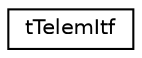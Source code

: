 digraph "Graphical Class Hierarchy"
{
  edge [fontname="Helvetica",fontsize="10",labelfontname="Helvetica",labelfontsize="10"];
  node [fontname="Helvetica",fontsize="10",shape=record];
  rankdir="LR";
  Node1 [label="tTelemItf",height=0.2,width=0.4,color="black", fillcolor="white", style="filled",URL="$structt_telem_itf.html"];
}
